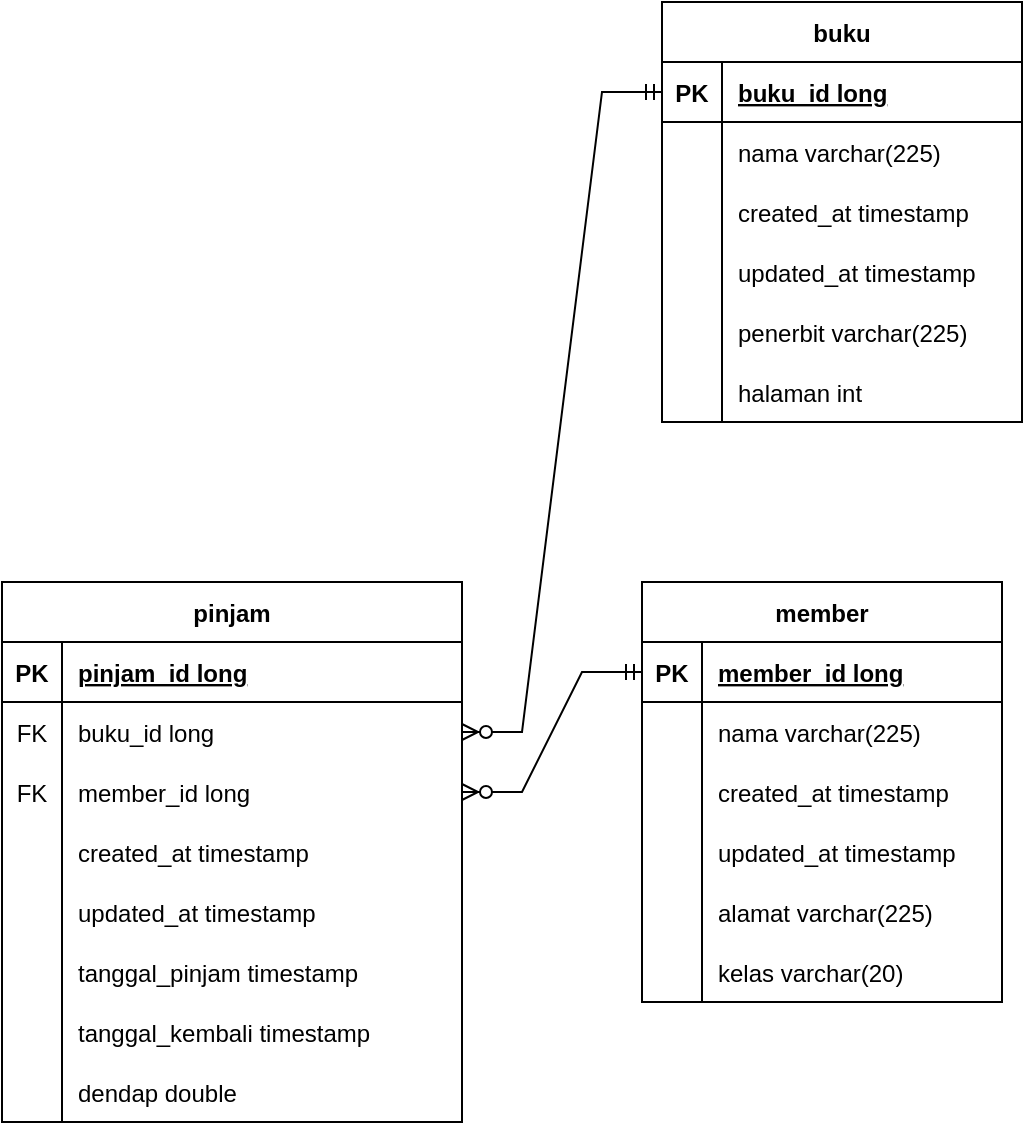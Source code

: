 <mxfile version="20.8.11" type="device"><diagram name="Page-1" id="NczW0mHJMg2iPxKWl_OY"><mxGraphModel dx="585" dy="337" grid="1" gridSize="10" guides="1" tooltips="1" connect="1" arrows="1" fold="1" page="1" pageScale="1" pageWidth="850" pageHeight="1100" math="0" shadow="0"><root><mxCell id="0"/><mxCell id="1" parent="0"/><mxCell id="r2vZjsbZZj-GbER4LFcq-1" value="buku" style="shape=table;startSize=30;container=1;collapsible=1;childLayout=tableLayout;fixedRows=1;rowLines=0;fontStyle=1;align=center;resizeLast=1;" vertex="1" parent="1"><mxGeometry x="450" y="110" width="180" height="210" as="geometry"/></mxCell><mxCell id="r2vZjsbZZj-GbER4LFcq-2" value="" style="shape=tableRow;horizontal=0;startSize=0;swimlaneHead=0;swimlaneBody=0;fillColor=none;collapsible=0;dropTarget=0;points=[[0,0.5],[1,0.5]];portConstraint=eastwest;top=0;left=0;right=0;bottom=1;" vertex="1" parent="r2vZjsbZZj-GbER4LFcq-1"><mxGeometry y="30" width="180" height="30" as="geometry"/></mxCell><mxCell id="r2vZjsbZZj-GbER4LFcq-3" value="PK" style="shape=partialRectangle;connectable=0;fillColor=none;top=0;left=0;bottom=0;right=0;fontStyle=1;overflow=hidden;" vertex="1" parent="r2vZjsbZZj-GbER4LFcq-2"><mxGeometry width="30" height="30" as="geometry"><mxRectangle width="30" height="30" as="alternateBounds"/></mxGeometry></mxCell><mxCell id="r2vZjsbZZj-GbER4LFcq-4" value="buku_id long" style="shape=partialRectangle;connectable=0;fillColor=none;top=0;left=0;bottom=0;right=0;align=left;spacingLeft=6;fontStyle=5;overflow=hidden;" vertex="1" parent="r2vZjsbZZj-GbER4LFcq-2"><mxGeometry x="30" width="150" height="30" as="geometry"><mxRectangle width="150" height="30" as="alternateBounds"/></mxGeometry></mxCell><mxCell id="r2vZjsbZZj-GbER4LFcq-5" value="" style="shape=tableRow;horizontal=0;startSize=0;swimlaneHead=0;swimlaneBody=0;fillColor=none;collapsible=0;dropTarget=0;points=[[0,0.5],[1,0.5]];portConstraint=eastwest;top=0;left=0;right=0;bottom=0;" vertex="1" parent="r2vZjsbZZj-GbER4LFcq-1"><mxGeometry y="60" width="180" height="30" as="geometry"/></mxCell><mxCell id="r2vZjsbZZj-GbER4LFcq-6" value="" style="shape=partialRectangle;connectable=0;fillColor=none;top=0;left=0;bottom=0;right=0;editable=1;overflow=hidden;" vertex="1" parent="r2vZjsbZZj-GbER4LFcq-5"><mxGeometry width="30" height="30" as="geometry"><mxRectangle width="30" height="30" as="alternateBounds"/></mxGeometry></mxCell><mxCell id="r2vZjsbZZj-GbER4LFcq-7" value="nama varchar(225)" style="shape=partialRectangle;connectable=0;fillColor=none;top=0;left=0;bottom=0;right=0;align=left;spacingLeft=6;overflow=hidden;" vertex="1" parent="r2vZjsbZZj-GbER4LFcq-5"><mxGeometry x="30" width="150" height="30" as="geometry"><mxRectangle width="150" height="30" as="alternateBounds"/></mxGeometry></mxCell><mxCell id="r2vZjsbZZj-GbER4LFcq-27" value="" style="shape=tableRow;horizontal=0;startSize=0;swimlaneHead=0;swimlaneBody=0;fillColor=none;collapsible=0;dropTarget=0;points=[[0,0.5],[1,0.5]];portConstraint=eastwest;top=0;left=0;right=0;bottom=0;" vertex="1" parent="r2vZjsbZZj-GbER4LFcq-1"><mxGeometry y="90" width="180" height="30" as="geometry"/></mxCell><mxCell id="r2vZjsbZZj-GbER4LFcq-28" value="" style="shape=partialRectangle;connectable=0;fillColor=none;top=0;left=0;bottom=0;right=0;editable=1;overflow=hidden;" vertex="1" parent="r2vZjsbZZj-GbER4LFcq-27"><mxGeometry width="30" height="30" as="geometry"><mxRectangle width="30" height="30" as="alternateBounds"/></mxGeometry></mxCell><mxCell id="r2vZjsbZZj-GbER4LFcq-29" value="created_at timestamp" style="shape=partialRectangle;connectable=0;fillColor=none;top=0;left=0;bottom=0;right=0;align=left;spacingLeft=6;overflow=hidden;" vertex="1" parent="r2vZjsbZZj-GbER4LFcq-27"><mxGeometry x="30" width="150" height="30" as="geometry"><mxRectangle width="150" height="30" as="alternateBounds"/></mxGeometry></mxCell><mxCell id="r2vZjsbZZj-GbER4LFcq-30" value="" style="shape=tableRow;horizontal=0;startSize=0;swimlaneHead=0;swimlaneBody=0;fillColor=none;collapsible=0;dropTarget=0;points=[[0,0.5],[1,0.5]];portConstraint=eastwest;top=0;left=0;right=0;bottom=0;" vertex="1" parent="r2vZjsbZZj-GbER4LFcq-1"><mxGeometry y="120" width="180" height="30" as="geometry"/></mxCell><mxCell id="r2vZjsbZZj-GbER4LFcq-31" value="" style="shape=partialRectangle;connectable=0;fillColor=none;top=0;left=0;bottom=0;right=0;editable=1;overflow=hidden;" vertex="1" parent="r2vZjsbZZj-GbER4LFcq-30"><mxGeometry width="30" height="30" as="geometry"><mxRectangle width="30" height="30" as="alternateBounds"/></mxGeometry></mxCell><mxCell id="r2vZjsbZZj-GbER4LFcq-32" value="updated_at timestamp" style="shape=partialRectangle;connectable=0;fillColor=none;top=0;left=0;bottom=0;right=0;align=left;spacingLeft=6;overflow=hidden;" vertex="1" parent="r2vZjsbZZj-GbER4LFcq-30"><mxGeometry x="30" width="150" height="30" as="geometry"><mxRectangle width="150" height="30" as="alternateBounds"/></mxGeometry></mxCell><mxCell id="r2vZjsbZZj-GbER4LFcq-8" value="" style="shape=tableRow;horizontal=0;startSize=0;swimlaneHead=0;swimlaneBody=0;fillColor=none;collapsible=0;dropTarget=0;points=[[0,0.5],[1,0.5]];portConstraint=eastwest;top=0;left=0;right=0;bottom=0;" vertex="1" parent="r2vZjsbZZj-GbER4LFcq-1"><mxGeometry y="150" width="180" height="30" as="geometry"/></mxCell><mxCell id="r2vZjsbZZj-GbER4LFcq-9" value="" style="shape=partialRectangle;connectable=0;fillColor=none;top=0;left=0;bottom=0;right=0;editable=1;overflow=hidden;" vertex="1" parent="r2vZjsbZZj-GbER4LFcq-8"><mxGeometry width="30" height="30" as="geometry"><mxRectangle width="30" height="30" as="alternateBounds"/></mxGeometry></mxCell><mxCell id="r2vZjsbZZj-GbER4LFcq-10" value="penerbit varchar(225)" style="shape=partialRectangle;connectable=0;fillColor=none;top=0;left=0;bottom=0;right=0;align=left;spacingLeft=6;overflow=hidden;" vertex="1" parent="r2vZjsbZZj-GbER4LFcq-8"><mxGeometry x="30" width="150" height="30" as="geometry"><mxRectangle width="150" height="30" as="alternateBounds"/></mxGeometry></mxCell><mxCell id="r2vZjsbZZj-GbER4LFcq-11" value="" style="shape=tableRow;horizontal=0;startSize=0;swimlaneHead=0;swimlaneBody=0;fillColor=none;collapsible=0;dropTarget=0;points=[[0,0.5],[1,0.5]];portConstraint=eastwest;top=0;left=0;right=0;bottom=0;" vertex="1" parent="r2vZjsbZZj-GbER4LFcq-1"><mxGeometry y="180" width="180" height="30" as="geometry"/></mxCell><mxCell id="r2vZjsbZZj-GbER4LFcq-12" value="" style="shape=partialRectangle;connectable=0;fillColor=none;top=0;left=0;bottom=0;right=0;editable=1;overflow=hidden;" vertex="1" parent="r2vZjsbZZj-GbER4LFcq-11"><mxGeometry width="30" height="30" as="geometry"><mxRectangle width="30" height="30" as="alternateBounds"/></mxGeometry></mxCell><mxCell id="r2vZjsbZZj-GbER4LFcq-13" value="halaman int" style="shape=partialRectangle;connectable=0;fillColor=none;top=0;left=0;bottom=0;right=0;align=left;spacingLeft=6;overflow=hidden;" vertex="1" parent="r2vZjsbZZj-GbER4LFcq-11"><mxGeometry x="30" width="150" height="30" as="geometry"><mxRectangle width="150" height="30" as="alternateBounds"/></mxGeometry></mxCell><mxCell id="r2vZjsbZZj-GbER4LFcq-14" value="member" style="shape=table;startSize=30;container=1;collapsible=1;childLayout=tableLayout;fixedRows=1;rowLines=0;fontStyle=1;align=center;resizeLast=1;" vertex="1" parent="1"><mxGeometry x="440" y="400" width="180" height="210" as="geometry"/></mxCell><mxCell id="r2vZjsbZZj-GbER4LFcq-15" value="" style="shape=tableRow;horizontal=0;startSize=0;swimlaneHead=0;swimlaneBody=0;fillColor=none;collapsible=0;dropTarget=0;points=[[0,0.5],[1,0.5]];portConstraint=eastwest;top=0;left=0;right=0;bottom=1;" vertex="1" parent="r2vZjsbZZj-GbER4LFcq-14"><mxGeometry y="30" width="180" height="30" as="geometry"/></mxCell><mxCell id="r2vZjsbZZj-GbER4LFcq-16" value="PK" style="shape=partialRectangle;connectable=0;fillColor=none;top=0;left=0;bottom=0;right=0;fontStyle=1;overflow=hidden;" vertex="1" parent="r2vZjsbZZj-GbER4LFcq-15"><mxGeometry width="30" height="30" as="geometry"><mxRectangle width="30" height="30" as="alternateBounds"/></mxGeometry></mxCell><mxCell id="r2vZjsbZZj-GbER4LFcq-17" value="member_id long" style="shape=partialRectangle;connectable=0;fillColor=none;top=0;left=0;bottom=0;right=0;align=left;spacingLeft=6;fontStyle=5;overflow=hidden;" vertex="1" parent="r2vZjsbZZj-GbER4LFcq-15"><mxGeometry x="30" width="150" height="30" as="geometry"><mxRectangle width="150" height="30" as="alternateBounds"/></mxGeometry></mxCell><mxCell id="r2vZjsbZZj-GbER4LFcq-18" value="" style="shape=tableRow;horizontal=0;startSize=0;swimlaneHead=0;swimlaneBody=0;fillColor=none;collapsible=0;dropTarget=0;points=[[0,0.5],[1,0.5]];portConstraint=eastwest;top=0;left=0;right=0;bottom=0;" vertex="1" parent="r2vZjsbZZj-GbER4LFcq-14"><mxGeometry y="60" width="180" height="30" as="geometry"/></mxCell><mxCell id="r2vZjsbZZj-GbER4LFcq-19" value="" style="shape=partialRectangle;connectable=0;fillColor=none;top=0;left=0;bottom=0;right=0;editable=1;overflow=hidden;" vertex="1" parent="r2vZjsbZZj-GbER4LFcq-18"><mxGeometry width="30" height="30" as="geometry"><mxRectangle width="30" height="30" as="alternateBounds"/></mxGeometry></mxCell><mxCell id="r2vZjsbZZj-GbER4LFcq-20" value="nama varchar(225)" style="shape=partialRectangle;connectable=0;fillColor=none;top=0;left=0;bottom=0;right=0;align=left;spacingLeft=6;overflow=hidden;" vertex="1" parent="r2vZjsbZZj-GbER4LFcq-18"><mxGeometry x="30" width="150" height="30" as="geometry"><mxRectangle width="150" height="30" as="alternateBounds"/></mxGeometry></mxCell><mxCell id="r2vZjsbZZj-GbER4LFcq-33" value="" style="shape=tableRow;horizontal=0;startSize=0;swimlaneHead=0;swimlaneBody=0;fillColor=none;collapsible=0;dropTarget=0;points=[[0,0.5],[1,0.5]];portConstraint=eastwest;top=0;left=0;right=0;bottom=0;" vertex="1" parent="r2vZjsbZZj-GbER4LFcq-14"><mxGeometry y="90" width="180" height="30" as="geometry"/></mxCell><mxCell id="r2vZjsbZZj-GbER4LFcq-34" value="" style="shape=partialRectangle;connectable=0;fillColor=none;top=0;left=0;bottom=0;right=0;editable=1;overflow=hidden;" vertex="1" parent="r2vZjsbZZj-GbER4LFcq-33"><mxGeometry width="30" height="30" as="geometry"><mxRectangle width="30" height="30" as="alternateBounds"/></mxGeometry></mxCell><mxCell id="r2vZjsbZZj-GbER4LFcq-35" value="created_at timestamp" style="shape=partialRectangle;connectable=0;fillColor=none;top=0;left=0;bottom=0;right=0;align=left;spacingLeft=6;overflow=hidden;" vertex="1" parent="r2vZjsbZZj-GbER4LFcq-33"><mxGeometry x="30" width="150" height="30" as="geometry"><mxRectangle width="150" height="30" as="alternateBounds"/></mxGeometry></mxCell><mxCell id="r2vZjsbZZj-GbER4LFcq-36" value="" style="shape=tableRow;horizontal=0;startSize=0;swimlaneHead=0;swimlaneBody=0;fillColor=none;collapsible=0;dropTarget=0;points=[[0,0.5],[1,0.5]];portConstraint=eastwest;top=0;left=0;right=0;bottom=0;" vertex="1" parent="r2vZjsbZZj-GbER4LFcq-14"><mxGeometry y="120" width="180" height="30" as="geometry"/></mxCell><mxCell id="r2vZjsbZZj-GbER4LFcq-37" value="" style="shape=partialRectangle;connectable=0;fillColor=none;top=0;left=0;bottom=0;right=0;editable=1;overflow=hidden;" vertex="1" parent="r2vZjsbZZj-GbER4LFcq-36"><mxGeometry width="30" height="30" as="geometry"><mxRectangle width="30" height="30" as="alternateBounds"/></mxGeometry></mxCell><mxCell id="r2vZjsbZZj-GbER4LFcq-38" value="updated_at timestamp" style="shape=partialRectangle;connectable=0;fillColor=none;top=0;left=0;bottom=0;right=0;align=left;spacingLeft=6;overflow=hidden;" vertex="1" parent="r2vZjsbZZj-GbER4LFcq-36"><mxGeometry x="30" width="150" height="30" as="geometry"><mxRectangle width="150" height="30" as="alternateBounds"/></mxGeometry></mxCell><mxCell id="r2vZjsbZZj-GbER4LFcq-21" value="" style="shape=tableRow;horizontal=0;startSize=0;swimlaneHead=0;swimlaneBody=0;fillColor=none;collapsible=0;dropTarget=0;points=[[0,0.5],[1,0.5]];portConstraint=eastwest;top=0;left=0;right=0;bottom=0;" vertex="1" parent="r2vZjsbZZj-GbER4LFcq-14"><mxGeometry y="150" width="180" height="30" as="geometry"/></mxCell><mxCell id="r2vZjsbZZj-GbER4LFcq-22" value="" style="shape=partialRectangle;connectable=0;fillColor=none;top=0;left=0;bottom=0;right=0;editable=1;overflow=hidden;" vertex="1" parent="r2vZjsbZZj-GbER4LFcq-21"><mxGeometry width="30" height="30" as="geometry"><mxRectangle width="30" height="30" as="alternateBounds"/></mxGeometry></mxCell><mxCell id="r2vZjsbZZj-GbER4LFcq-23" value="alamat varchar(225)" style="shape=partialRectangle;connectable=0;fillColor=none;top=0;left=0;bottom=0;right=0;align=left;spacingLeft=6;overflow=hidden;" vertex="1" parent="r2vZjsbZZj-GbER4LFcq-21"><mxGeometry x="30" width="150" height="30" as="geometry"><mxRectangle width="150" height="30" as="alternateBounds"/></mxGeometry></mxCell><mxCell id="r2vZjsbZZj-GbER4LFcq-24" value="" style="shape=tableRow;horizontal=0;startSize=0;swimlaneHead=0;swimlaneBody=0;fillColor=none;collapsible=0;dropTarget=0;points=[[0,0.5],[1,0.5]];portConstraint=eastwest;top=0;left=0;right=0;bottom=0;" vertex="1" parent="r2vZjsbZZj-GbER4LFcq-14"><mxGeometry y="180" width="180" height="30" as="geometry"/></mxCell><mxCell id="r2vZjsbZZj-GbER4LFcq-25" value="" style="shape=partialRectangle;connectable=0;fillColor=none;top=0;left=0;bottom=0;right=0;editable=1;overflow=hidden;" vertex="1" parent="r2vZjsbZZj-GbER4LFcq-24"><mxGeometry width="30" height="30" as="geometry"><mxRectangle width="30" height="30" as="alternateBounds"/></mxGeometry></mxCell><mxCell id="r2vZjsbZZj-GbER4LFcq-26" value="kelas varchar(20)" style="shape=partialRectangle;connectable=0;fillColor=none;top=0;left=0;bottom=0;right=0;align=left;spacingLeft=6;overflow=hidden;" vertex="1" parent="r2vZjsbZZj-GbER4LFcq-24"><mxGeometry x="30" width="150" height="30" as="geometry"><mxRectangle width="150" height="30" as="alternateBounds"/></mxGeometry></mxCell><mxCell id="r2vZjsbZZj-GbER4LFcq-39" value="pinjam" style="shape=table;startSize=30;container=1;collapsible=1;childLayout=tableLayout;fixedRows=1;rowLines=0;fontStyle=1;align=center;resizeLast=1;" vertex="1" parent="1"><mxGeometry x="120" y="400" width="230" height="270" as="geometry"/></mxCell><mxCell id="r2vZjsbZZj-GbER4LFcq-40" value="" style="shape=tableRow;horizontal=0;startSize=0;swimlaneHead=0;swimlaneBody=0;fillColor=none;collapsible=0;dropTarget=0;points=[[0,0.5],[1,0.5]];portConstraint=eastwest;top=0;left=0;right=0;bottom=1;" vertex="1" parent="r2vZjsbZZj-GbER4LFcq-39"><mxGeometry y="30" width="230" height="30" as="geometry"/></mxCell><mxCell id="r2vZjsbZZj-GbER4LFcq-41" value="PK" style="shape=partialRectangle;connectable=0;fillColor=none;top=0;left=0;bottom=0;right=0;fontStyle=1;overflow=hidden;" vertex="1" parent="r2vZjsbZZj-GbER4LFcq-40"><mxGeometry width="30" height="30" as="geometry"><mxRectangle width="30" height="30" as="alternateBounds"/></mxGeometry></mxCell><mxCell id="r2vZjsbZZj-GbER4LFcq-42" value="pinjam_id long" style="shape=partialRectangle;connectable=0;fillColor=none;top=0;left=0;bottom=0;right=0;align=left;spacingLeft=6;fontStyle=5;overflow=hidden;" vertex="1" parent="r2vZjsbZZj-GbER4LFcq-40"><mxGeometry x="30" width="200" height="30" as="geometry"><mxRectangle width="200" height="30" as="alternateBounds"/></mxGeometry></mxCell><mxCell id="r2vZjsbZZj-GbER4LFcq-43" value="" style="shape=tableRow;horizontal=0;startSize=0;swimlaneHead=0;swimlaneBody=0;fillColor=none;collapsible=0;dropTarget=0;points=[[0,0.5],[1,0.5]];portConstraint=eastwest;top=0;left=0;right=0;bottom=0;" vertex="1" parent="r2vZjsbZZj-GbER4LFcq-39"><mxGeometry y="60" width="230" height="30" as="geometry"/></mxCell><mxCell id="r2vZjsbZZj-GbER4LFcq-44" value="FK" style="shape=partialRectangle;connectable=0;fillColor=none;top=0;left=0;bottom=0;right=0;editable=1;overflow=hidden;" vertex="1" parent="r2vZjsbZZj-GbER4LFcq-43"><mxGeometry width="30" height="30" as="geometry"><mxRectangle width="30" height="30" as="alternateBounds"/></mxGeometry></mxCell><mxCell id="r2vZjsbZZj-GbER4LFcq-45" value="buku_id long" style="shape=partialRectangle;connectable=0;fillColor=none;top=0;left=0;bottom=0;right=0;align=left;spacingLeft=6;overflow=hidden;" vertex="1" parent="r2vZjsbZZj-GbER4LFcq-43"><mxGeometry x="30" width="200" height="30" as="geometry"><mxRectangle width="200" height="30" as="alternateBounds"/></mxGeometry></mxCell><mxCell id="r2vZjsbZZj-GbER4LFcq-58" value="" style="shape=tableRow;horizontal=0;startSize=0;swimlaneHead=0;swimlaneBody=0;fillColor=none;collapsible=0;dropTarget=0;points=[[0,0.5],[1,0.5]];portConstraint=eastwest;top=0;left=0;right=0;bottom=0;" vertex="1" parent="r2vZjsbZZj-GbER4LFcq-39"><mxGeometry y="90" width="230" height="30" as="geometry"/></mxCell><mxCell id="r2vZjsbZZj-GbER4LFcq-59" value="FK" style="shape=partialRectangle;connectable=0;fillColor=none;top=0;left=0;bottom=0;right=0;editable=1;overflow=hidden;" vertex="1" parent="r2vZjsbZZj-GbER4LFcq-58"><mxGeometry width="30" height="30" as="geometry"><mxRectangle width="30" height="30" as="alternateBounds"/></mxGeometry></mxCell><mxCell id="r2vZjsbZZj-GbER4LFcq-60" value="member_id long" style="shape=partialRectangle;connectable=0;fillColor=none;top=0;left=0;bottom=0;right=0;align=left;spacingLeft=6;overflow=hidden;" vertex="1" parent="r2vZjsbZZj-GbER4LFcq-58"><mxGeometry x="30" width="200" height="30" as="geometry"><mxRectangle width="200" height="30" as="alternateBounds"/></mxGeometry></mxCell><mxCell id="r2vZjsbZZj-GbER4LFcq-46" value="" style="shape=tableRow;horizontal=0;startSize=0;swimlaneHead=0;swimlaneBody=0;fillColor=none;collapsible=0;dropTarget=0;points=[[0,0.5],[1,0.5]];portConstraint=eastwest;top=0;left=0;right=0;bottom=0;" vertex="1" parent="r2vZjsbZZj-GbER4LFcq-39"><mxGeometry y="120" width="230" height="30" as="geometry"/></mxCell><mxCell id="r2vZjsbZZj-GbER4LFcq-47" value="" style="shape=partialRectangle;connectable=0;fillColor=none;top=0;left=0;bottom=0;right=0;editable=1;overflow=hidden;" vertex="1" parent="r2vZjsbZZj-GbER4LFcq-46"><mxGeometry width="30" height="30" as="geometry"><mxRectangle width="30" height="30" as="alternateBounds"/></mxGeometry></mxCell><mxCell id="r2vZjsbZZj-GbER4LFcq-48" value="created_at timestamp" style="shape=partialRectangle;connectable=0;fillColor=none;top=0;left=0;bottom=0;right=0;align=left;spacingLeft=6;overflow=hidden;" vertex="1" parent="r2vZjsbZZj-GbER4LFcq-46"><mxGeometry x="30" width="200" height="30" as="geometry"><mxRectangle width="200" height="30" as="alternateBounds"/></mxGeometry></mxCell><mxCell id="r2vZjsbZZj-GbER4LFcq-49" value="" style="shape=tableRow;horizontal=0;startSize=0;swimlaneHead=0;swimlaneBody=0;fillColor=none;collapsible=0;dropTarget=0;points=[[0,0.5],[1,0.5]];portConstraint=eastwest;top=0;left=0;right=0;bottom=0;" vertex="1" parent="r2vZjsbZZj-GbER4LFcq-39"><mxGeometry y="150" width="230" height="30" as="geometry"/></mxCell><mxCell id="r2vZjsbZZj-GbER4LFcq-50" value="" style="shape=partialRectangle;connectable=0;fillColor=none;top=0;left=0;bottom=0;right=0;editable=1;overflow=hidden;" vertex="1" parent="r2vZjsbZZj-GbER4LFcq-49"><mxGeometry width="30" height="30" as="geometry"><mxRectangle width="30" height="30" as="alternateBounds"/></mxGeometry></mxCell><mxCell id="r2vZjsbZZj-GbER4LFcq-51" value="updated_at timestamp" style="shape=partialRectangle;connectable=0;fillColor=none;top=0;left=0;bottom=0;right=0;align=left;spacingLeft=6;overflow=hidden;" vertex="1" parent="r2vZjsbZZj-GbER4LFcq-49"><mxGeometry x="30" width="200" height="30" as="geometry"><mxRectangle width="200" height="30" as="alternateBounds"/></mxGeometry></mxCell><mxCell id="r2vZjsbZZj-GbER4LFcq-61" value="" style="shape=tableRow;horizontal=0;startSize=0;swimlaneHead=0;swimlaneBody=0;fillColor=none;collapsible=0;dropTarget=0;points=[[0,0.5],[1,0.5]];portConstraint=eastwest;top=0;left=0;right=0;bottom=0;" vertex="1" parent="r2vZjsbZZj-GbER4LFcq-39"><mxGeometry y="180" width="230" height="30" as="geometry"/></mxCell><mxCell id="r2vZjsbZZj-GbER4LFcq-62" value="" style="shape=partialRectangle;connectable=0;fillColor=none;top=0;left=0;bottom=0;right=0;editable=1;overflow=hidden;" vertex="1" parent="r2vZjsbZZj-GbER4LFcq-61"><mxGeometry width="30" height="30" as="geometry"><mxRectangle width="30" height="30" as="alternateBounds"/></mxGeometry></mxCell><mxCell id="r2vZjsbZZj-GbER4LFcq-63" value="tanggal_pinjam timestamp" style="shape=partialRectangle;connectable=0;fillColor=none;top=0;left=0;bottom=0;right=0;align=left;spacingLeft=6;overflow=hidden;" vertex="1" parent="r2vZjsbZZj-GbER4LFcq-61"><mxGeometry x="30" width="200" height="30" as="geometry"><mxRectangle width="200" height="30" as="alternateBounds"/></mxGeometry></mxCell><mxCell id="r2vZjsbZZj-GbER4LFcq-52" value="" style="shape=tableRow;horizontal=0;startSize=0;swimlaneHead=0;swimlaneBody=0;fillColor=none;collapsible=0;dropTarget=0;points=[[0,0.5],[1,0.5]];portConstraint=eastwest;top=0;left=0;right=0;bottom=0;" vertex="1" parent="r2vZjsbZZj-GbER4LFcq-39"><mxGeometry y="210" width="230" height="30" as="geometry"/></mxCell><mxCell id="r2vZjsbZZj-GbER4LFcq-53" value="" style="shape=partialRectangle;connectable=0;fillColor=none;top=0;left=0;bottom=0;right=0;editable=1;overflow=hidden;" vertex="1" parent="r2vZjsbZZj-GbER4LFcq-52"><mxGeometry width="30" height="30" as="geometry"><mxRectangle width="30" height="30" as="alternateBounds"/></mxGeometry></mxCell><mxCell id="r2vZjsbZZj-GbER4LFcq-54" value="tanggal_kembali timestamp" style="shape=partialRectangle;connectable=0;fillColor=none;top=0;left=0;bottom=0;right=0;align=left;spacingLeft=6;overflow=hidden;" vertex="1" parent="r2vZjsbZZj-GbER4LFcq-52"><mxGeometry x="30" width="200" height="30" as="geometry"><mxRectangle width="200" height="30" as="alternateBounds"/></mxGeometry></mxCell><mxCell id="r2vZjsbZZj-GbER4LFcq-55" value="" style="shape=tableRow;horizontal=0;startSize=0;swimlaneHead=0;swimlaneBody=0;fillColor=none;collapsible=0;dropTarget=0;points=[[0,0.5],[1,0.5]];portConstraint=eastwest;top=0;left=0;right=0;bottom=0;" vertex="1" parent="r2vZjsbZZj-GbER4LFcq-39"><mxGeometry y="240" width="230" height="30" as="geometry"/></mxCell><mxCell id="r2vZjsbZZj-GbER4LFcq-56" value="" style="shape=partialRectangle;connectable=0;fillColor=none;top=0;left=0;bottom=0;right=0;editable=1;overflow=hidden;" vertex="1" parent="r2vZjsbZZj-GbER4LFcq-55"><mxGeometry width="30" height="30" as="geometry"><mxRectangle width="30" height="30" as="alternateBounds"/></mxGeometry></mxCell><mxCell id="r2vZjsbZZj-GbER4LFcq-57" value="dendap double" style="shape=partialRectangle;connectable=0;fillColor=none;top=0;left=0;bottom=0;right=0;align=left;spacingLeft=6;overflow=hidden;" vertex="1" parent="r2vZjsbZZj-GbER4LFcq-55"><mxGeometry x="30" width="200" height="30" as="geometry"><mxRectangle width="200" height="30" as="alternateBounds"/></mxGeometry></mxCell><mxCell id="r2vZjsbZZj-GbER4LFcq-65" value="" style="edgeStyle=entityRelationEdgeStyle;fontSize=12;html=1;endArrow=ERzeroToMany;startArrow=ERmandOne;rounded=0;" edge="1" parent="1" source="r2vZjsbZZj-GbER4LFcq-2" target="r2vZjsbZZj-GbER4LFcq-43"><mxGeometry width="100" height="100" relative="1" as="geometry"><mxPoint x="190" y="400" as="sourcePoint"/><mxPoint x="290" y="300" as="targetPoint"/></mxGeometry></mxCell><mxCell id="r2vZjsbZZj-GbER4LFcq-66" value="" style="edgeStyle=entityRelationEdgeStyle;fontSize=12;html=1;endArrow=ERzeroToMany;startArrow=ERmandOne;rounded=0;" edge="1" parent="1" source="r2vZjsbZZj-GbER4LFcq-15" target="r2vZjsbZZj-GbER4LFcq-58"><mxGeometry width="100" height="100" relative="1" as="geometry"><mxPoint x="160" y="175" as="sourcePoint"/><mxPoint x="360" y="485" as="targetPoint"/></mxGeometry></mxCell></root></mxGraphModel></diagram></mxfile>